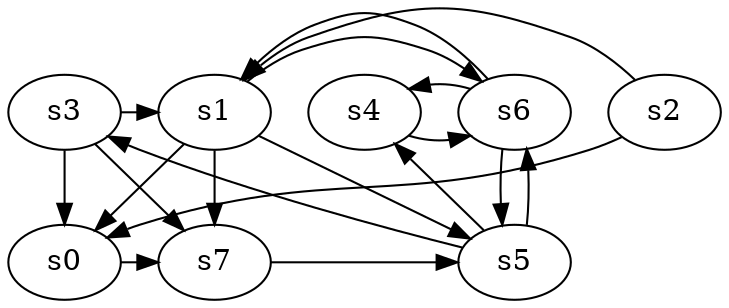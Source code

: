 digraph game_0673_complex_8 {
    s0 [name="s0", player=0];
    s1 [name="s1", player=1];
    s2 [name="s2", player=1];
    s3 [name="s3", player=0];
    s4 [name="s4", player=0];
    s5 [name="s5", player=0];
    s6 [name="s6", player=0];
    s7 [name="s7", player=0, target=1];

    s0 -> s7 [constraint="time % 3 == 0 && time % 4 == 3"];
    s1 -> s0 [constraint="time == 13 || time == 17"];
    s1 -> s5 [constraint="time == 4 || time == 12"];
    s1 -> s6 [constraint="time % 5 == 0 || time % 4 == 2"];
    s1 -> s7;
    s2 -> s0 [constraint="time % 3 == 0 || time % 4 == 1"];
    s2 -> s1 [constraint="time % 3 == 0"];
    s3 -> s0;
    s3 -> s1 [constraint="time == 1 || time == 8 || time == 9"];
    s3 -> s7 [constraint="time == 13 || time == 21"];
    s4 -> s6 [constraint="!(time % 2 == 1)"];
    s5 -> s3 [constraint="time % 6 == 0"];
    s5 -> s4 [constraint="time % 2 == 0 || time % 2 == 1"];
    s5 -> s6 [constraint="time % 4 == 3 || time % 2 == 0"];
    s6 -> s1 [constraint="time % 2 == 1 && time % 5 == 3"];
    s6 -> s4 [constraint="time % 2 == 1 || time % 2 == 1"];
    s6 -> s5;
    s7 -> s5 [constraint="time == 4 || time == 16 || time == 21 || time == 24"];
}
